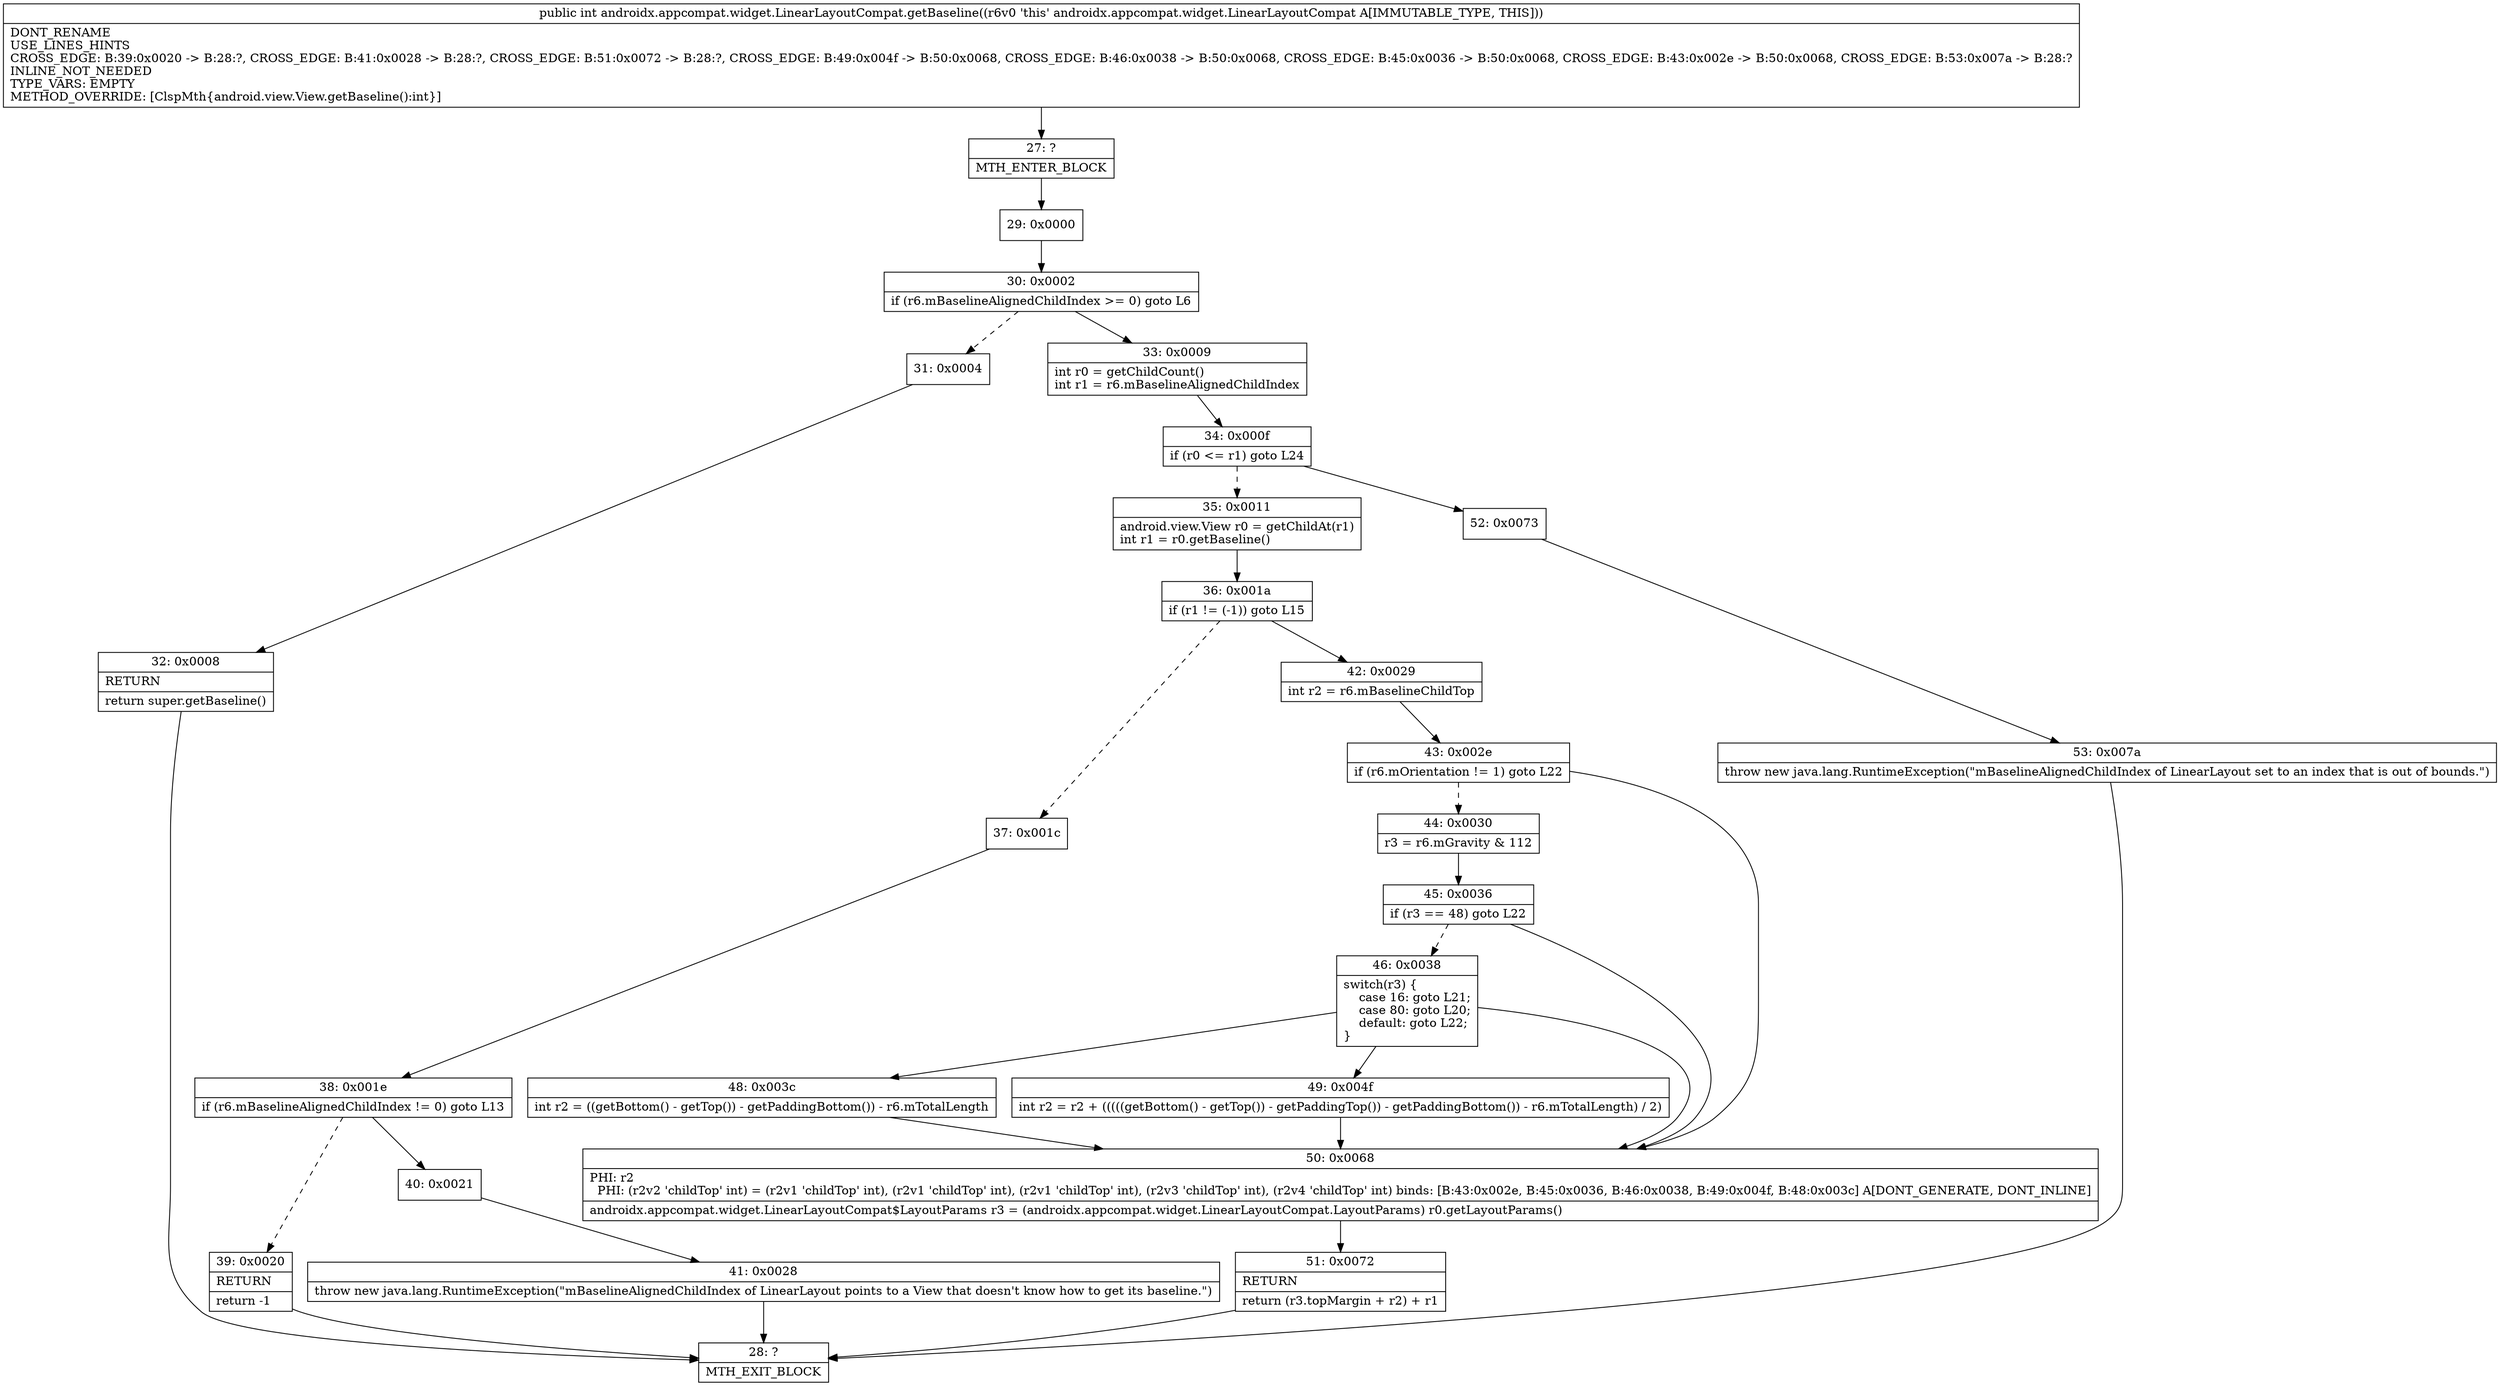 digraph "CFG forandroidx.appcompat.widget.LinearLayoutCompat.getBaseline()I" {
Node_27 [shape=record,label="{27\:\ ?|MTH_ENTER_BLOCK\l}"];
Node_29 [shape=record,label="{29\:\ 0x0000}"];
Node_30 [shape=record,label="{30\:\ 0x0002|if (r6.mBaselineAlignedChildIndex \>= 0) goto L6\l}"];
Node_31 [shape=record,label="{31\:\ 0x0004}"];
Node_32 [shape=record,label="{32\:\ 0x0008|RETURN\l|return super.getBaseline()\l}"];
Node_28 [shape=record,label="{28\:\ ?|MTH_EXIT_BLOCK\l}"];
Node_33 [shape=record,label="{33\:\ 0x0009|int r0 = getChildCount()\lint r1 = r6.mBaselineAlignedChildIndex\l}"];
Node_34 [shape=record,label="{34\:\ 0x000f|if (r0 \<= r1) goto L24\l}"];
Node_35 [shape=record,label="{35\:\ 0x0011|android.view.View r0 = getChildAt(r1)\lint r1 = r0.getBaseline()\l}"];
Node_36 [shape=record,label="{36\:\ 0x001a|if (r1 != (\-1)) goto L15\l}"];
Node_37 [shape=record,label="{37\:\ 0x001c}"];
Node_38 [shape=record,label="{38\:\ 0x001e|if (r6.mBaselineAlignedChildIndex != 0) goto L13\l}"];
Node_39 [shape=record,label="{39\:\ 0x0020|RETURN\l|return \-1\l}"];
Node_40 [shape=record,label="{40\:\ 0x0021}"];
Node_41 [shape=record,label="{41\:\ 0x0028|throw new java.lang.RuntimeException(\"mBaselineAlignedChildIndex of LinearLayout points to a View that doesn't know how to get its baseline.\")\l}"];
Node_42 [shape=record,label="{42\:\ 0x0029|int r2 = r6.mBaselineChildTop\l}"];
Node_43 [shape=record,label="{43\:\ 0x002e|if (r6.mOrientation != 1) goto L22\l}"];
Node_44 [shape=record,label="{44\:\ 0x0030|r3 = r6.mGravity & 112\l}"];
Node_45 [shape=record,label="{45\:\ 0x0036|if (r3 == 48) goto L22\l}"];
Node_46 [shape=record,label="{46\:\ 0x0038|switch(r3) \{\l    case 16: goto L21;\l    case 80: goto L20;\l    default: goto L22;\l\}\l}"];
Node_48 [shape=record,label="{48\:\ 0x003c|int r2 = ((getBottom() \- getTop()) \- getPaddingBottom()) \- r6.mTotalLength\l}"];
Node_49 [shape=record,label="{49\:\ 0x004f|int r2 = r2 + (((((getBottom() \- getTop()) \- getPaddingTop()) \- getPaddingBottom()) \- r6.mTotalLength) \/ 2)\l}"];
Node_50 [shape=record,label="{50\:\ 0x0068|PHI: r2 \l  PHI: (r2v2 'childTop' int) = (r2v1 'childTop' int), (r2v1 'childTop' int), (r2v1 'childTop' int), (r2v3 'childTop' int), (r2v4 'childTop' int) binds: [B:43:0x002e, B:45:0x0036, B:46:0x0038, B:49:0x004f, B:48:0x003c] A[DONT_GENERATE, DONT_INLINE]\l|androidx.appcompat.widget.LinearLayoutCompat$LayoutParams r3 = (androidx.appcompat.widget.LinearLayoutCompat.LayoutParams) r0.getLayoutParams()\l}"];
Node_51 [shape=record,label="{51\:\ 0x0072|RETURN\l|return (r3.topMargin + r2) + r1\l}"];
Node_52 [shape=record,label="{52\:\ 0x0073}"];
Node_53 [shape=record,label="{53\:\ 0x007a|throw new java.lang.RuntimeException(\"mBaselineAlignedChildIndex of LinearLayout set to an index that is out of bounds.\")\l}"];
MethodNode[shape=record,label="{public int androidx.appcompat.widget.LinearLayoutCompat.getBaseline((r6v0 'this' androidx.appcompat.widget.LinearLayoutCompat A[IMMUTABLE_TYPE, THIS]))  | DONT_RENAME\lUSE_LINES_HINTS\lCROSS_EDGE: B:39:0x0020 \-\> B:28:?, CROSS_EDGE: B:41:0x0028 \-\> B:28:?, CROSS_EDGE: B:51:0x0072 \-\> B:28:?, CROSS_EDGE: B:49:0x004f \-\> B:50:0x0068, CROSS_EDGE: B:46:0x0038 \-\> B:50:0x0068, CROSS_EDGE: B:45:0x0036 \-\> B:50:0x0068, CROSS_EDGE: B:43:0x002e \-\> B:50:0x0068, CROSS_EDGE: B:53:0x007a \-\> B:28:?\lINLINE_NOT_NEEDED\lTYPE_VARS: EMPTY\lMETHOD_OVERRIDE: [ClspMth\{android.view.View.getBaseline():int\}]\l}"];
MethodNode -> Node_27;Node_27 -> Node_29;
Node_29 -> Node_30;
Node_30 -> Node_31[style=dashed];
Node_30 -> Node_33;
Node_31 -> Node_32;
Node_32 -> Node_28;
Node_33 -> Node_34;
Node_34 -> Node_35[style=dashed];
Node_34 -> Node_52;
Node_35 -> Node_36;
Node_36 -> Node_37[style=dashed];
Node_36 -> Node_42;
Node_37 -> Node_38;
Node_38 -> Node_39[style=dashed];
Node_38 -> Node_40;
Node_39 -> Node_28;
Node_40 -> Node_41;
Node_41 -> Node_28;
Node_42 -> Node_43;
Node_43 -> Node_44[style=dashed];
Node_43 -> Node_50;
Node_44 -> Node_45;
Node_45 -> Node_46[style=dashed];
Node_45 -> Node_50;
Node_46 -> Node_48;
Node_46 -> Node_49;
Node_46 -> Node_50;
Node_48 -> Node_50;
Node_49 -> Node_50;
Node_50 -> Node_51;
Node_51 -> Node_28;
Node_52 -> Node_53;
Node_53 -> Node_28;
}

